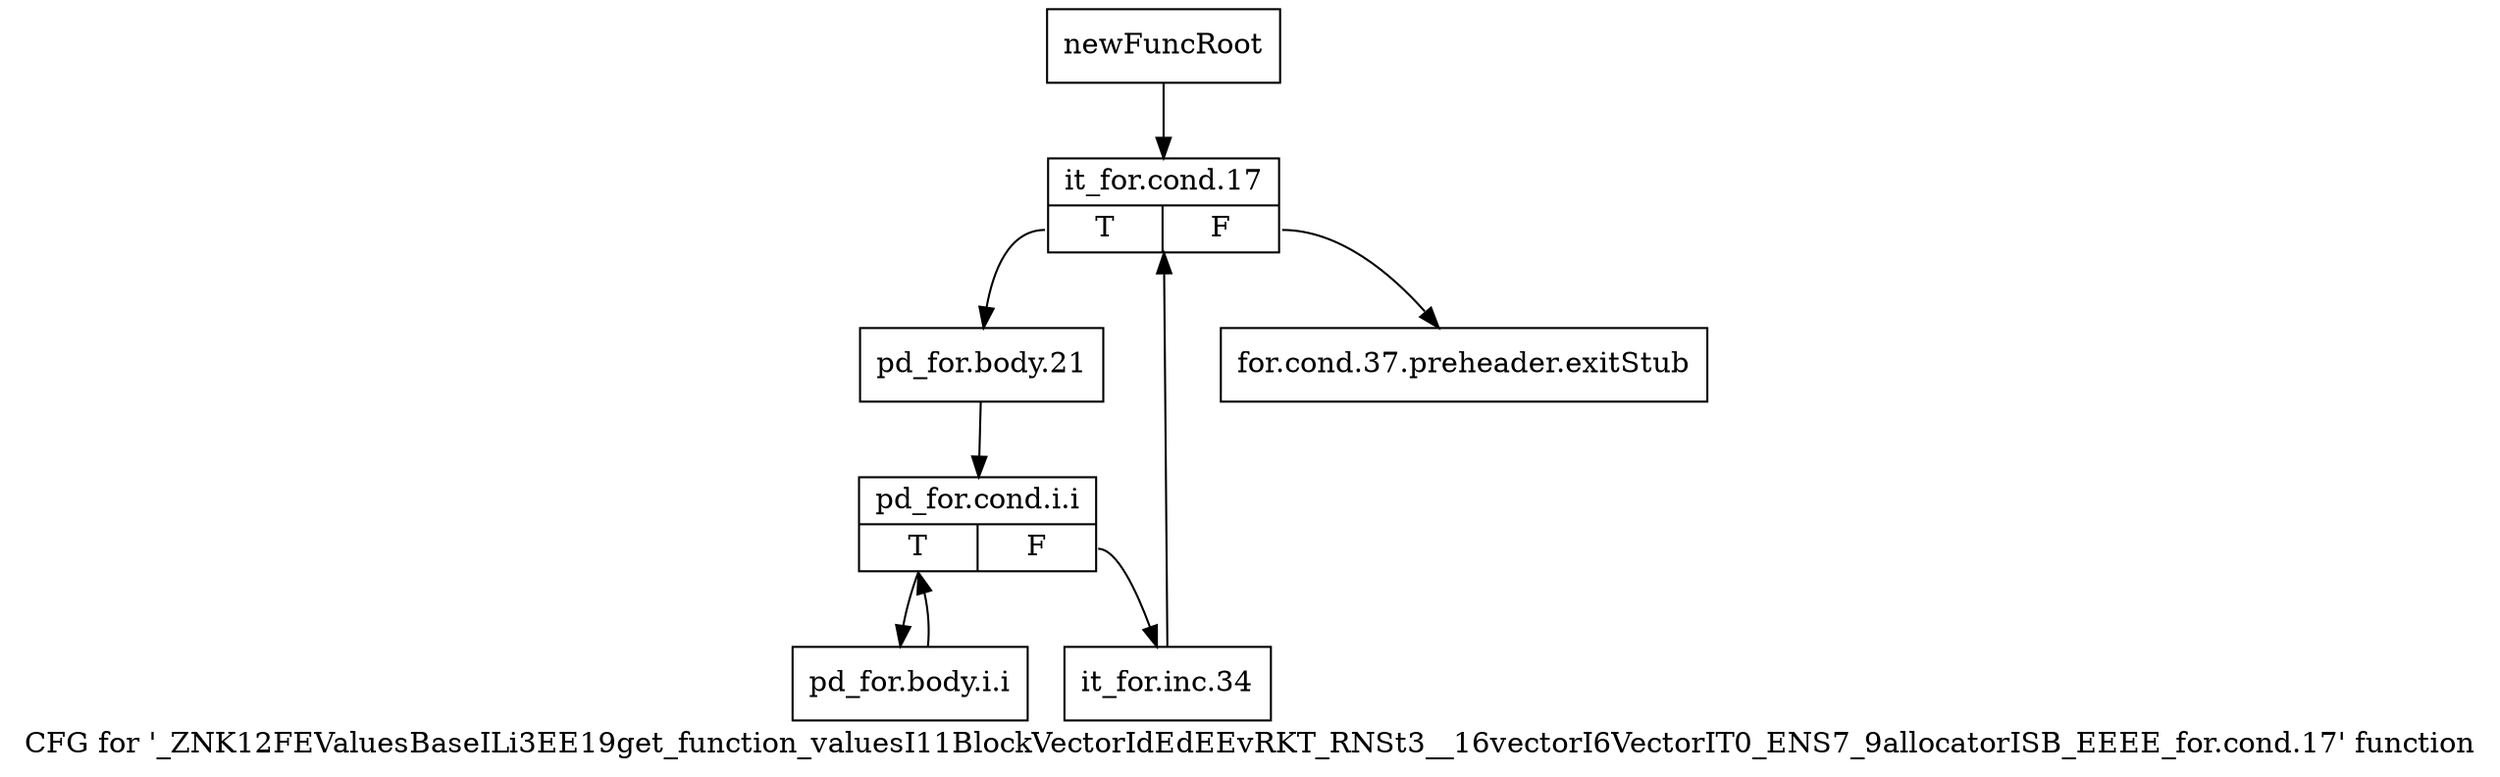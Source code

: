 digraph "CFG for '_ZNK12FEValuesBaseILi3EE19get_function_valuesI11BlockVectorIdEdEEvRKT_RNSt3__16vectorI6VectorIT0_ENS7_9allocatorISB_EEEE_for.cond.17' function" {
	label="CFG for '_ZNK12FEValuesBaseILi3EE19get_function_valuesI11BlockVectorIdEdEEvRKT_RNSt3__16vectorI6VectorIT0_ENS7_9allocatorISB_EEEE_for.cond.17' function";

	Node0x9255270 [shape=record,label="{newFuncRoot}"];
	Node0x9255270 -> Node0x92556f0;
	Node0x92556a0 [shape=record,label="{for.cond.37.preheader.exitStub}"];
	Node0x92556f0 [shape=record,label="{it_for.cond.17|{<s0>T|<s1>F}}"];
	Node0x92556f0:s0 -> Node0x9255740;
	Node0x92556f0:s1 -> Node0x92556a0;
	Node0x9255740 [shape=record,label="{pd_for.body.21}"];
	Node0x9255740 -> Node0x9255790;
	Node0x9255790 [shape=record,label="{pd_for.cond.i.i|{<s0>T|<s1>F}}"];
	Node0x9255790:s0 -> Node0x9255830;
	Node0x9255790:s1 -> Node0x92557e0;
	Node0x92557e0 [shape=record,label="{it_for.inc.34}"];
	Node0x92557e0 -> Node0x92556f0;
	Node0x9255830 [shape=record,label="{pd_for.body.i.i}"];
	Node0x9255830 -> Node0x9255790;
}
